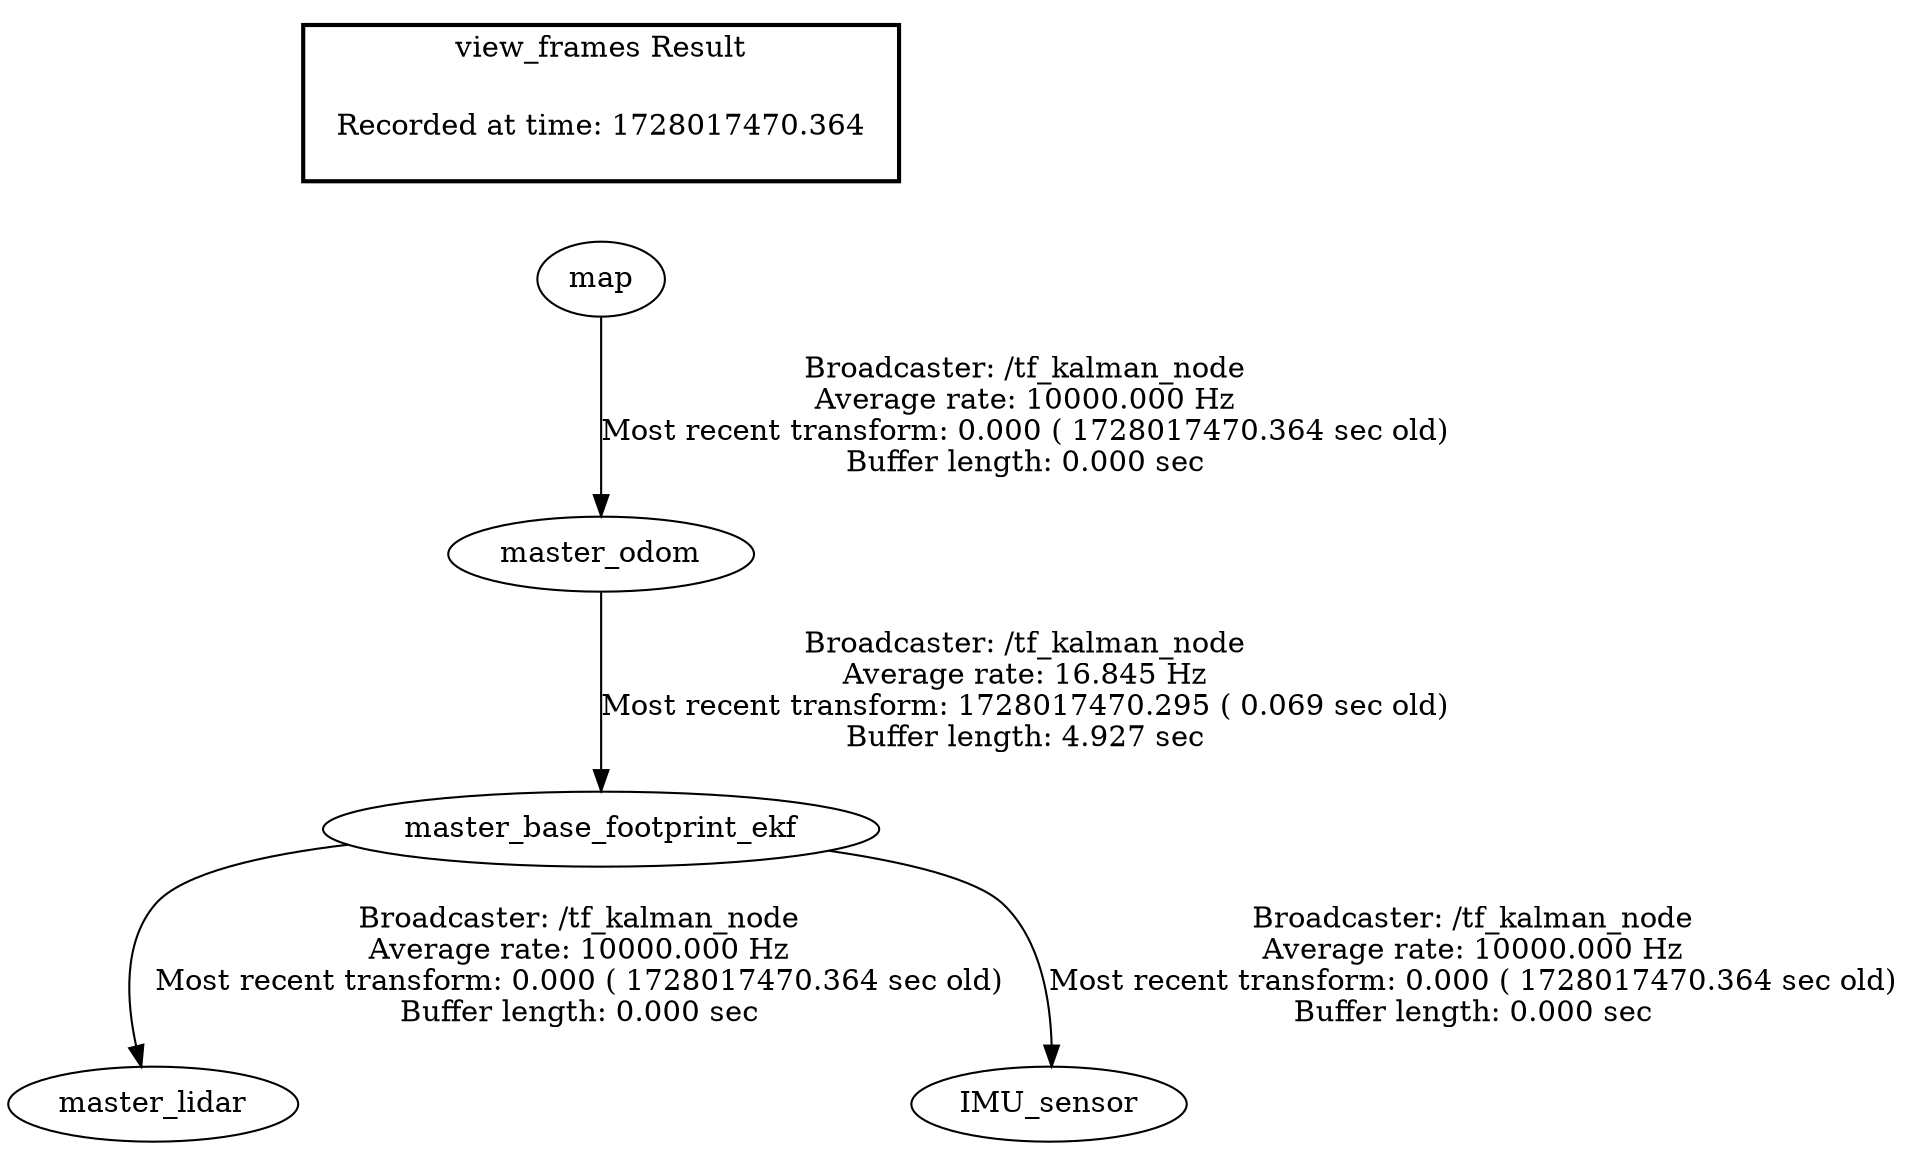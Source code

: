 digraph G {
"map" -> "master_odom"[label="Broadcaster: /tf_kalman_node\nAverage rate: 10000.000 Hz\nMost recent transform: 0.000 ( 1728017470.364 sec old)\nBuffer length: 0.000 sec\n"];
"master_base_footprint_ekf" -> "master_lidar"[label="Broadcaster: /tf_kalman_node\nAverage rate: 10000.000 Hz\nMost recent transform: 0.000 ( 1728017470.364 sec old)\nBuffer length: 0.000 sec\n"];
"master_odom" -> "master_base_footprint_ekf"[label="Broadcaster: /tf_kalman_node\nAverage rate: 16.845 Hz\nMost recent transform: 1728017470.295 ( 0.069 sec old)\nBuffer length: 4.927 sec\n"];
"master_base_footprint_ekf" -> "IMU_sensor"[label="Broadcaster: /tf_kalman_node\nAverage rate: 10000.000 Hz\nMost recent transform: 0.000 ( 1728017470.364 sec old)\nBuffer length: 0.000 sec\n"];
edge [style=invis];
 subgraph cluster_legend { style=bold; color=black; label ="view_frames Result";
"Recorded at time: 1728017470.364"[ shape=plaintext ] ;
 }->"map";
}